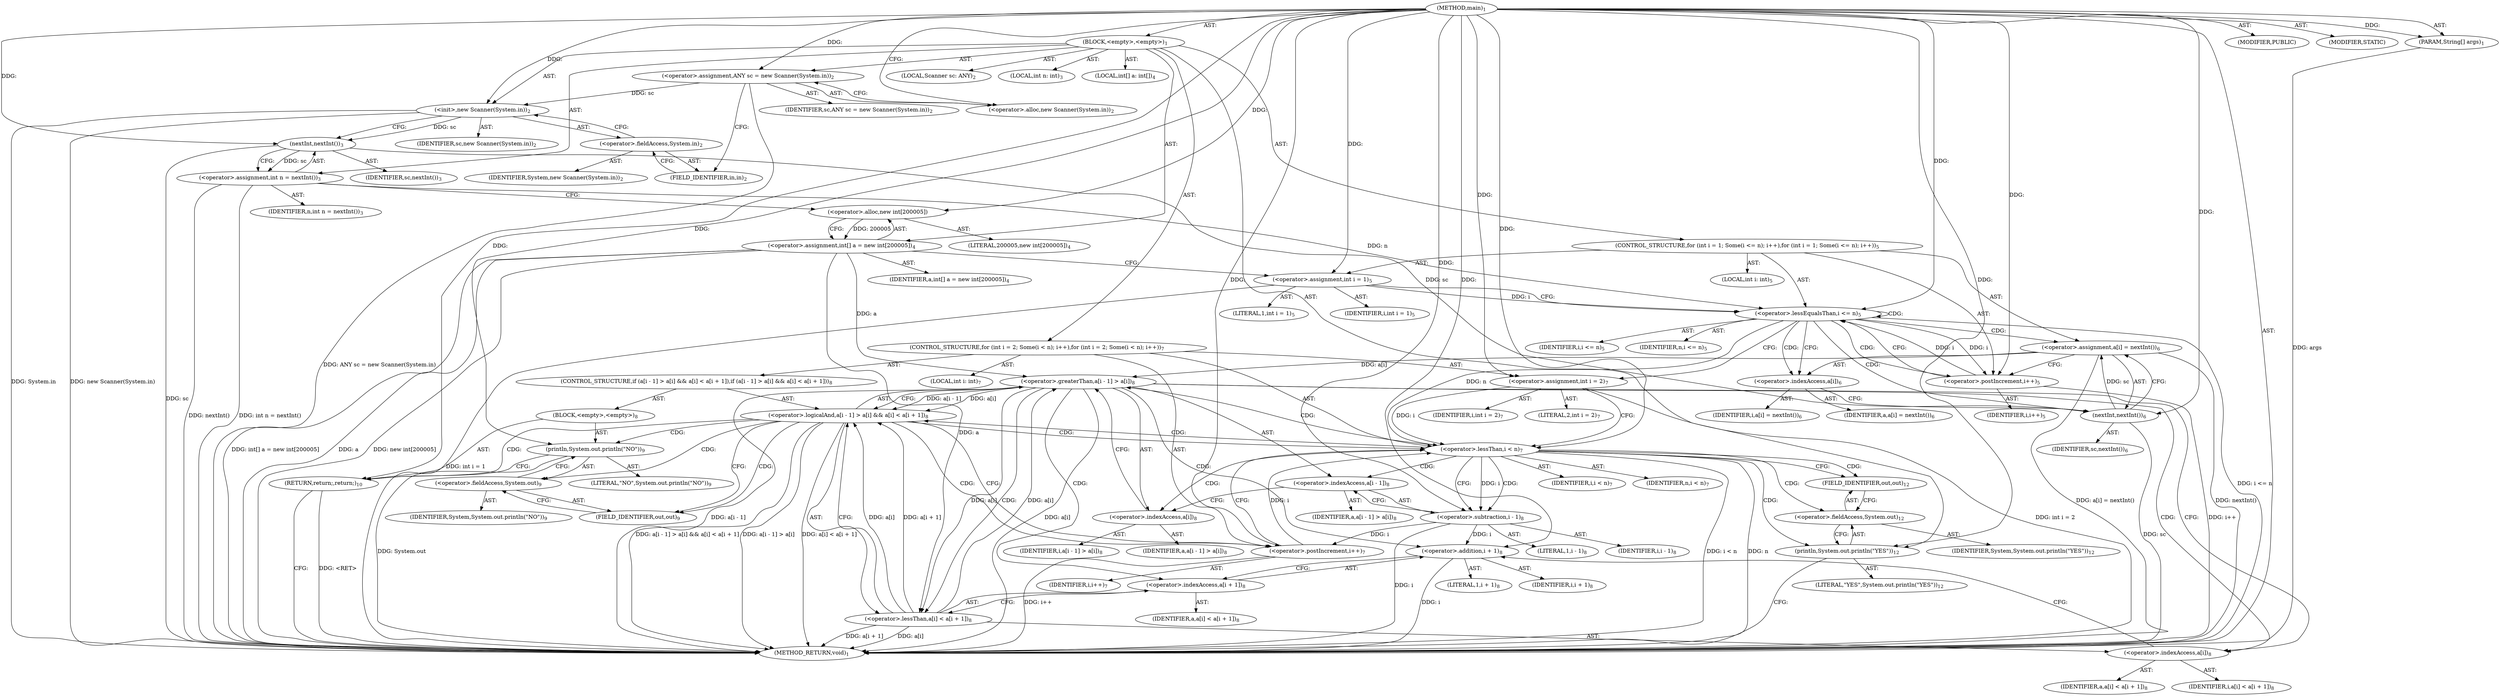 digraph "main" {  
"19" [label = <(METHOD,main)<SUB>1</SUB>> ]
"20" [label = <(PARAM,String[] args)<SUB>1</SUB>> ]
"21" [label = <(BLOCK,&lt;empty&gt;,&lt;empty&gt;)<SUB>1</SUB>> ]
"4" [label = <(LOCAL,Scanner sc: ANY)<SUB>2</SUB>> ]
"22" [label = <(&lt;operator&gt;.assignment,ANY sc = new Scanner(System.in))<SUB>2</SUB>> ]
"23" [label = <(IDENTIFIER,sc,ANY sc = new Scanner(System.in))<SUB>2</SUB>> ]
"24" [label = <(&lt;operator&gt;.alloc,new Scanner(System.in))<SUB>2</SUB>> ]
"25" [label = <(&lt;init&gt;,new Scanner(System.in))<SUB>2</SUB>> ]
"3" [label = <(IDENTIFIER,sc,new Scanner(System.in))<SUB>2</SUB>> ]
"26" [label = <(&lt;operator&gt;.fieldAccess,System.in)<SUB>2</SUB>> ]
"27" [label = <(IDENTIFIER,System,new Scanner(System.in))<SUB>2</SUB>> ]
"28" [label = <(FIELD_IDENTIFIER,in,in)<SUB>2</SUB>> ]
"29" [label = <(LOCAL,int n: int)<SUB>3</SUB>> ]
"30" [label = <(&lt;operator&gt;.assignment,int n = nextInt())<SUB>3</SUB>> ]
"31" [label = <(IDENTIFIER,n,int n = nextInt())<SUB>3</SUB>> ]
"32" [label = <(nextInt,nextInt())<SUB>3</SUB>> ]
"33" [label = <(IDENTIFIER,sc,nextInt())<SUB>3</SUB>> ]
"34" [label = <(LOCAL,int[] a: int[])<SUB>4</SUB>> ]
"35" [label = <(&lt;operator&gt;.assignment,int[] a = new int[200005])<SUB>4</SUB>> ]
"36" [label = <(IDENTIFIER,a,int[] a = new int[200005])<SUB>4</SUB>> ]
"37" [label = <(&lt;operator&gt;.alloc,new int[200005])> ]
"38" [label = <(LITERAL,200005,new int[200005])<SUB>4</SUB>> ]
"39" [label = <(CONTROL_STRUCTURE,for (int i = 1; Some(i &lt;= n); i++),for (int i = 1; Some(i &lt;= n); i++))<SUB>5</SUB>> ]
"40" [label = <(LOCAL,int i: int)<SUB>5</SUB>> ]
"41" [label = <(&lt;operator&gt;.assignment,int i = 1)<SUB>5</SUB>> ]
"42" [label = <(IDENTIFIER,i,int i = 1)<SUB>5</SUB>> ]
"43" [label = <(LITERAL,1,int i = 1)<SUB>5</SUB>> ]
"44" [label = <(&lt;operator&gt;.lessEqualsThan,i &lt;= n)<SUB>5</SUB>> ]
"45" [label = <(IDENTIFIER,i,i &lt;= n)<SUB>5</SUB>> ]
"46" [label = <(IDENTIFIER,n,i &lt;= n)<SUB>5</SUB>> ]
"47" [label = <(&lt;operator&gt;.postIncrement,i++)<SUB>5</SUB>> ]
"48" [label = <(IDENTIFIER,i,i++)<SUB>5</SUB>> ]
"49" [label = <(&lt;operator&gt;.assignment,a[i] = nextInt())<SUB>6</SUB>> ]
"50" [label = <(&lt;operator&gt;.indexAccess,a[i])<SUB>6</SUB>> ]
"51" [label = <(IDENTIFIER,a,a[i] = nextInt())<SUB>6</SUB>> ]
"52" [label = <(IDENTIFIER,i,a[i] = nextInt())<SUB>6</SUB>> ]
"53" [label = <(nextInt,nextInt())<SUB>6</SUB>> ]
"54" [label = <(IDENTIFIER,sc,nextInt())<SUB>6</SUB>> ]
"55" [label = <(CONTROL_STRUCTURE,for (int i = 2; Some(i &lt; n); i++),for (int i = 2; Some(i &lt; n); i++))<SUB>7</SUB>> ]
"56" [label = <(LOCAL,int i: int)<SUB>7</SUB>> ]
"57" [label = <(&lt;operator&gt;.assignment,int i = 2)<SUB>7</SUB>> ]
"58" [label = <(IDENTIFIER,i,int i = 2)<SUB>7</SUB>> ]
"59" [label = <(LITERAL,2,int i = 2)<SUB>7</SUB>> ]
"60" [label = <(&lt;operator&gt;.lessThan,i &lt; n)<SUB>7</SUB>> ]
"61" [label = <(IDENTIFIER,i,i &lt; n)<SUB>7</SUB>> ]
"62" [label = <(IDENTIFIER,n,i &lt; n)<SUB>7</SUB>> ]
"63" [label = <(&lt;operator&gt;.postIncrement,i++)<SUB>7</SUB>> ]
"64" [label = <(IDENTIFIER,i,i++)<SUB>7</SUB>> ]
"65" [label = <(CONTROL_STRUCTURE,if (a[i - 1] &gt; a[i] &amp;&amp; a[i] &lt; a[i + 1]),if (a[i - 1] &gt; a[i] &amp;&amp; a[i] &lt; a[i + 1]))<SUB>8</SUB>> ]
"66" [label = <(&lt;operator&gt;.logicalAnd,a[i - 1] &gt; a[i] &amp;&amp; a[i] &lt; a[i + 1])<SUB>8</SUB>> ]
"67" [label = <(&lt;operator&gt;.greaterThan,a[i - 1] &gt; a[i])<SUB>8</SUB>> ]
"68" [label = <(&lt;operator&gt;.indexAccess,a[i - 1])<SUB>8</SUB>> ]
"69" [label = <(IDENTIFIER,a,a[i - 1] &gt; a[i])<SUB>8</SUB>> ]
"70" [label = <(&lt;operator&gt;.subtraction,i - 1)<SUB>8</SUB>> ]
"71" [label = <(IDENTIFIER,i,i - 1)<SUB>8</SUB>> ]
"72" [label = <(LITERAL,1,i - 1)<SUB>8</SUB>> ]
"73" [label = <(&lt;operator&gt;.indexAccess,a[i])<SUB>8</SUB>> ]
"74" [label = <(IDENTIFIER,a,a[i - 1] &gt; a[i])<SUB>8</SUB>> ]
"75" [label = <(IDENTIFIER,i,a[i - 1] &gt; a[i])<SUB>8</SUB>> ]
"76" [label = <(&lt;operator&gt;.lessThan,a[i] &lt; a[i + 1])<SUB>8</SUB>> ]
"77" [label = <(&lt;operator&gt;.indexAccess,a[i])<SUB>8</SUB>> ]
"78" [label = <(IDENTIFIER,a,a[i] &lt; a[i + 1])<SUB>8</SUB>> ]
"79" [label = <(IDENTIFIER,i,a[i] &lt; a[i + 1])<SUB>8</SUB>> ]
"80" [label = <(&lt;operator&gt;.indexAccess,a[i + 1])<SUB>8</SUB>> ]
"81" [label = <(IDENTIFIER,a,a[i] &lt; a[i + 1])<SUB>8</SUB>> ]
"82" [label = <(&lt;operator&gt;.addition,i + 1)<SUB>8</SUB>> ]
"83" [label = <(IDENTIFIER,i,i + 1)<SUB>8</SUB>> ]
"84" [label = <(LITERAL,1,i + 1)<SUB>8</SUB>> ]
"85" [label = <(BLOCK,&lt;empty&gt;,&lt;empty&gt;)<SUB>8</SUB>> ]
"86" [label = <(println,System.out.println(&quot;NO&quot;))<SUB>9</SUB>> ]
"87" [label = <(&lt;operator&gt;.fieldAccess,System.out)<SUB>9</SUB>> ]
"88" [label = <(IDENTIFIER,System,System.out.println(&quot;NO&quot;))<SUB>9</SUB>> ]
"89" [label = <(FIELD_IDENTIFIER,out,out)<SUB>9</SUB>> ]
"90" [label = <(LITERAL,&quot;NO&quot;,System.out.println(&quot;NO&quot;))<SUB>9</SUB>> ]
"91" [label = <(RETURN,return;,return;)<SUB>10</SUB>> ]
"92" [label = <(println,System.out.println(&quot;YES&quot;))<SUB>12</SUB>> ]
"93" [label = <(&lt;operator&gt;.fieldAccess,System.out)<SUB>12</SUB>> ]
"94" [label = <(IDENTIFIER,System,System.out.println(&quot;YES&quot;))<SUB>12</SUB>> ]
"95" [label = <(FIELD_IDENTIFIER,out,out)<SUB>12</SUB>> ]
"96" [label = <(LITERAL,&quot;YES&quot;,System.out.println(&quot;YES&quot;))<SUB>12</SUB>> ]
"97" [label = <(MODIFIER,PUBLIC)> ]
"98" [label = <(MODIFIER,STATIC)> ]
"99" [label = <(METHOD_RETURN,void)<SUB>1</SUB>> ]
  "19" -> "20"  [ label = "AST: "] 
  "19" -> "21"  [ label = "AST: "] 
  "19" -> "97"  [ label = "AST: "] 
  "19" -> "98"  [ label = "AST: "] 
  "19" -> "99"  [ label = "AST: "] 
  "21" -> "4"  [ label = "AST: "] 
  "21" -> "22"  [ label = "AST: "] 
  "21" -> "25"  [ label = "AST: "] 
  "21" -> "29"  [ label = "AST: "] 
  "21" -> "30"  [ label = "AST: "] 
  "21" -> "34"  [ label = "AST: "] 
  "21" -> "35"  [ label = "AST: "] 
  "21" -> "39"  [ label = "AST: "] 
  "21" -> "55"  [ label = "AST: "] 
  "21" -> "92"  [ label = "AST: "] 
  "22" -> "23"  [ label = "AST: "] 
  "22" -> "24"  [ label = "AST: "] 
  "25" -> "3"  [ label = "AST: "] 
  "25" -> "26"  [ label = "AST: "] 
  "26" -> "27"  [ label = "AST: "] 
  "26" -> "28"  [ label = "AST: "] 
  "30" -> "31"  [ label = "AST: "] 
  "30" -> "32"  [ label = "AST: "] 
  "32" -> "33"  [ label = "AST: "] 
  "35" -> "36"  [ label = "AST: "] 
  "35" -> "37"  [ label = "AST: "] 
  "37" -> "38"  [ label = "AST: "] 
  "39" -> "40"  [ label = "AST: "] 
  "39" -> "41"  [ label = "AST: "] 
  "39" -> "44"  [ label = "AST: "] 
  "39" -> "47"  [ label = "AST: "] 
  "39" -> "49"  [ label = "AST: "] 
  "41" -> "42"  [ label = "AST: "] 
  "41" -> "43"  [ label = "AST: "] 
  "44" -> "45"  [ label = "AST: "] 
  "44" -> "46"  [ label = "AST: "] 
  "47" -> "48"  [ label = "AST: "] 
  "49" -> "50"  [ label = "AST: "] 
  "49" -> "53"  [ label = "AST: "] 
  "50" -> "51"  [ label = "AST: "] 
  "50" -> "52"  [ label = "AST: "] 
  "53" -> "54"  [ label = "AST: "] 
  "55" -> "56"  [ label = "AST: "] 
  "55" -> "57"  [ label = "AST: "] 
  "55" -> "60"  [ label = "AST: "] 
  "55" -> "63"  [ label = "AST: "] 
  "55" -> "65"  [ label = "AST: "] 
  "57" -> "58"  [ label = "AST: "] 
  "57" -> "59"  [ label = "AST: "] 
  "60" -> "61"  [ label = "AST: "] 
  "60" -> "62"  [ label = "AST: "] 
  "63" -> "64"  [ label = "AST: "] 
  "65" -> "66"  [ label = "AST: "] 
  "65" -> "85"  [ label = "AST: "] 
  "66" -> "67"  [ label = "AST: "] 
  "66" -> "76"  [ label = "AST: "] 
  "67" -> "68"  [ label = "AST: "] 
  "67" -> "73"  [ label = "AST: "] 
  "68" -> "69"  [ label = "AST: "] 
  "68" -> "70"  [ label = "AST: "] 
  "70" -> "71"  [ label = "AST: "] 
  "70" -> "72"  [ label = "AST: "] 
  "73" -> "74"  [ label = "AST: "] 
  "73" -> "75"  [ label = "AST: "] 
  "76" -> "77"  [ label = "AST: "] 
  "76" -> "80"  [ label = "AST: "] 
  "77" -> "78"  [ label = "AST: "] 
  "77" -> "79"  [ label = "AST: "] 
  "80" -> "81"  [ label = "AST: "] 
  "80" -> "82"  [ label = "AST: "] 
  "82" -> "83"  [ label = "AST: "] 
  "82" -> "84"  [ label = "AST: "] 
  "85" -> "86"  [ label = "AST: "] 
  "85" -> "91"  [ label = "AST: "] 
  "86" -> "87"  [ label = "AST: "] 
  "86" -> "90"  [ label = "AST: "] 
  "87" -> "88"  [ label = "AST: "] 
  "87" -> "89"  [ label = "AST: "] 
  "92" -> "93"  [ label = "AST: "] 
  "92" -> "96"  [ label = "AST: "] 
  "93" -> "94"  [ label = "AST: "] 
  "93" -> "95"  [ label = "AST: "] 
  "22" -> "28"  [ label = "CFG: "] 
  "25" -> "32"  [ label = "CFG: "] 
  "30" -> "37"  [ label = "CFG: "] 
  "35" -> "41"  [ label = "CFG: "] 
  "92" -> "99"  [ label = "CFG: "] 
  "24" -> "22"  [ label = "CFG: "] 
  "26" -> "25"  [ label = "CFG: "] 
  "32" -> "30"  [ label = "CFG: "] 
  "37" -> "35"  [ label = "CFG: "] 
  "41" -> "44"  [ label = "CFG: "] 
  "44" -> "50"  [ label = "CFG: "] 
  "44" -> "57"  [ label = "CFG: "] 
  "47" -> "44"  [ label = "CFG: "] 
  "49" -> "47"  [ label = "CFG: "] 
  "57" -> "60"  [ label = "CFG: "] 
  "60" -> "70"  [ label = "CFG: "] 
  "60" -> "95"  [ label = "CFG: "] 
  "63" -> "60"  [ label = "CFG: "] 
  "93" -> "92"  [ label = "CFG: "] 
  "28" -> "26"  [ label = "CFG: "] 
  "50" -> "53"  [ label = "CFG: "] 
  "53" -> "49"  [ label = "CFG: "] 
  "66" -> "89"  [ label = "CFG: "] 
  "66" -> "63"  [ label = "CFG: "] 
  "95" -> "93"  [ label = "CFG: "] 
  "67" -> "66"  [ label = "CFG: "] 
  "67" -> "77"  [ label = "CFG: "] 
  "76" -> "66"  [ label = "CFG: "] 
  "86" -> "91"  [ label = "CFG: "] 
  "91" -> "99"  [ label = "CFG: "] 
  "68" -> "73"  [ label = "CFG: "] 
  "73" -> "67"  [ label = "CFG: "] 
  "77" -> "82"  [ label = "CFG: "] 
  "80" -> "76"  [ label = "CFG: "] 
  "87" -> "86"  [ label = "CFG: "] 
  "70" -> "68"  [ label = "CFG: "] 
  "82" -> "80"  [ label = "CFG: "] 
  "89" -> "87"  [ label = "CFG: "] 
  "19" -> "24"  [ label = "CFG: "] 
  "91" -> "99"  [ label = "DDG: &lt;RET&gt;"] 
  "20" -> "99"  [ label = "DDG: args"] 
  "22" -> "99"  [ label = "DDG: ANY sc = new Scanner(System.in)"] 
  "25" -> "99"  [ label = "DDG: System.in"] 
  "25" -> "99"  [ label = "DDG: new Scanner(System.in)"] 
  "32" -> "99"  [ label = "DDG: sc"] 
  "30" -> "99"  [ label = "DDG: nextInt()"] 
  "30" -> "99"  [ label = "DDG: int n = nextInt()"] 
  "35" -> "99"  [ label = "DDG: a"] 
  "35" -> "99"  [ label = "DDG: new int[200005]"] 
  "35" -> "99"  [ label = "DDG: int[] a = new int[200005]"] 
  "41" -> "99"  [ label = "DDG: int i = 1"] 
  "44" -> "99"  [ label = "DDG: i &lt;= n"] 
  "57" -> "99"  [ label = "DDG: int i = 2"] 
  "60" -> "99"  [ label = "DDG: n"] 
  "60" -> "99"  [ label = "DDG: i &lt; n"] 
  "70" -> "99"  [ label = "DDG: i"] 
  "67" -> "99"  [ label = "DDG: a[i - 1]"] 
  "67" -> "99"  [ label = "DDG: a[i]"] 
  "66" -> "99"  [ label = "DDG: a[i - 1] &gt; a[i]"] 
  "76" -> "99"  [ label = "DDG: a[i]"] 
  "82" -> "99"  [ label = "DDG: i"] 
  "76" -> "99"  [ label = "DDG: a[i + 1]"] 
  "66" -> "99"  [ label = "DDG: a[i] &lt; a[i + 1]"] 
  "66" -> "99"  [ label = "DDG: a[i - 1] &gt; a[i] &amp;&amp; a[i] &lt; a[i + 1]"] 
  "63" -> "99"  [ label = "DDG: i++"] 
  "86" -> "99"  [ label = "DDG: System.out"] 
  "53" -> "99"  [ label = "DDG: sc"] 
  "49" -> "99"  [ label = "DDG: nextInt()"] 
  "49" -> "99"  [ label = "DDG: a[i] = nextInt()"] 
  "47" -> "99"  [ label = "DDG: i++"] 
  "19" -> "20"  [ label = "DDG: "] 
  "19" -> "22"  [ label = "DDG: "] 
  "32" -> "30"  [ label = "DDG: sc"] 
  "37" -> "35"  [ label = "DDG: 200005"] 
  "22" -> "25"  [ label = "DDG: sc"] 
  "19" -> "25"  [ label = "DDG: "] 
  "19" -> "41"  [ label = "DDG: "] 
  "53" -> "49"  [ label = "DDG: sc"] 
  "19" -> "57"  [ label = "DDG: "] 
  "19" -> "92"  [ label = "DDG: "] 
  "25" -> "32"  [ label = "DDG: sc"] 
  "19" -> "32"  [ label = "DDG: "] 
  "19" -> "37"  [ label = "DDG: "] 
  "41" -> "44"  [ label = "DDG: i"] 
  "47" -> "44"  [ label = "DDG: i"] 
  "19" -> "44"  [ label = "DDG: "] 
  "30" -> "44"  [ label = "DDG: n"] 
  "44" -> "47"  [ label = "DDG: i"] 
  "19" -> "47"  [ label = "DDG: "] 
  "57" -> "60"  [ label = "DDG: i"] 
  "63" -> "60"  [ label = "DDG: i"] 
  "19" -> "60"  [ label = "DDG: "] 
  "44" -> "60"  [ label = "DDG: n"] 
  "70" -> "63"  [ label = "DDG: i"] 
  "19" -> "63"  [ label = "DDG: "] 
  "32" -> "53"  [ label = "DDG: sc"] 
  "19" -> "53"  [ label = "DDG: "] 
  "67" -> "66"  [ label = "DDG: a[i - 1]"] 
  "67" -> "66"  [ label = "DDG: a[i]"] 
  "76" -> "66"  [ label = "DDG: a[i]"] 
  "76" -> "66"  [ label = "DDG: a[i + 1]"] 
  "19" -> "91"  [ label = "DDG: "] 
  "35" -> "67"  [ label = "DDG: a"] 
  "76" -> "67"  [ label = "DDG: a[i]"] 
  "49" -> "67"  [ label = "DDG: a[i]"] 
  "35" -> "76"  [ label = "DDG: a"] 
  "67" -> "76"  [ label = "DDG: a[i]"] 
  "19" -> "86"  [ label = "DDG: "] 
  "60" -> "70"  [ label = "DDG: i"] 
  "19" -> "70"  [ label = "DDG: "] 
  "70" -> "82"  [ label = "DDG: i"] 
  "19" -> "82"  [ label = "DDG: "] 
  "44" -> "47"  [ label = "CDG: "] 
  "44" -> "49"  [ label = "CDG: "] 
  "44" -> "53"  [ label = "CDG: "] 
  "44" -> "50"  [ label = "CDG: "] 
  "44" -> "44"  [ label = "CDG: "] 
  "60" -> "68"  [ label = "CDG: "] 
  "60" -> "73"  [ label = "CDG: "] 
  "60" -> "66"  [ label = "CDG: "] 
  "60" -> "67"  [ label = "CDG: "] 
  "60" -> "70"  [ label = "CDG: "] 
  "60" -> "95"  [ label = "CDG: "] 
  "60" -> "92"  [ label = "CDG: "] 
  "60" -> "93"  [ label = "CDG: "] 
  "66" -> "60"  [ label = "CDG: "] 
  "66" -> "89"  [ label = "CDG: "] 
  "66" -> "63"  [ label = "CDG: "] 
  "66" -> "87"  [ label = "CDG: "] 
  "66" -> "91"  [ label = "CDG: "] 
  "66" -> "86"  [ label = "CDG: "] 
  "67" -> "80"  [ label = "CDG: "] 
  "67" -> "77"  [ label = "CDG: "] 
  "67" -> "76"  [ label = "CDG: "] 
  "67" -> "82"  [ label = "CDG: "] 
}
